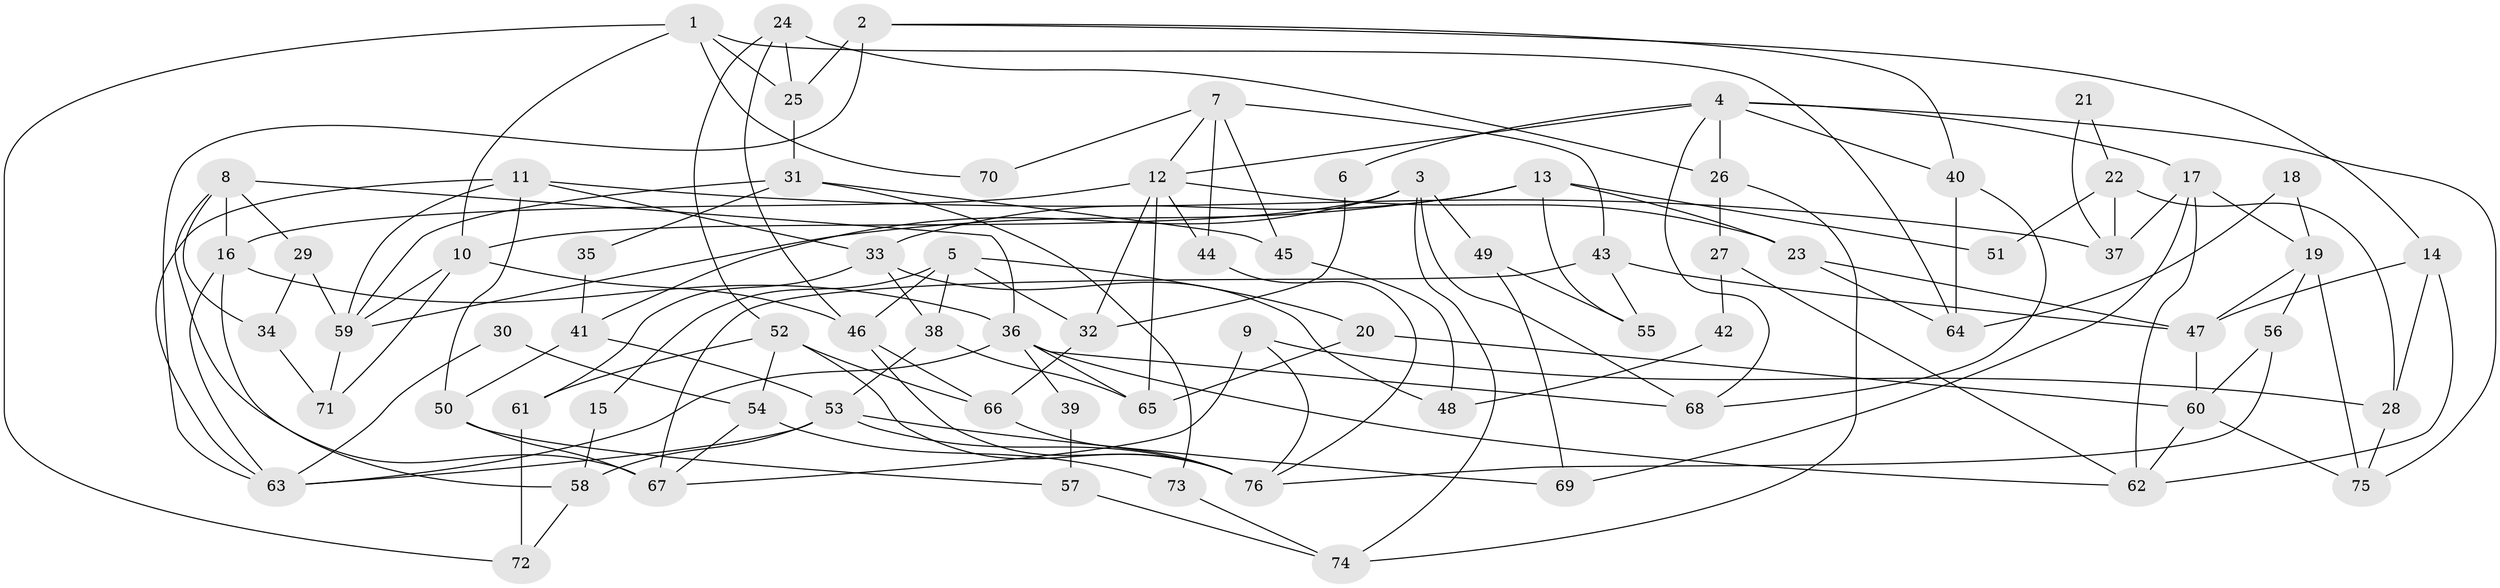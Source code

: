 // coarse degree distribution, {7: 0.1702127659574468, 6: 0.19148936170212766, 9: 0.06382978723404255, 2: 0.10638297872340426, 5: 0.06382978723404255, 4: 0.14893617021276595, 8: 0.0425531914893617, 3: 0.2127659574468085}
// Generated by graph-tools (version 1.1) at 2025/24/03/03/25 07:24:03]
// undirected, 76 vertices, 152 edges
graph export_dot {
graph [start="1"]
  node [color=gray90,style=filled];
  1;
  2;
  3;
  4;
  5;
  6;
  7;
  8;
  9;
  10;
  11;
  12;
  13;
  14;
  15;
  16;
  17;
  18;
  19;
  20;
  21;
  22;
  23;
  24;
  25;
  26;
  27;
  28;
  29;
  30;
  31;
  32;
  33;
  34;
  35;
  36;
  37;
  38;
  39;
  40;
  41;
  42;
  43;
  44;
  45;
  46;
  47;
  48;
  49;
  50;
  51;
  52;
  53;
  54;
  55;
  56;
  57;
  58;
  59;
  60;
  61;
  62;
  63;
  64;
  65;
  66;
  67;
  68;
  69;
  70;
  71;
  72;
  73;
  74;
  75;
  76;
  1 -- 10;
  1 -- 25;
  1 -- 64;
  1 -- 70;
  1 -- 72;
  2 -- 40;
  2 -- 14;
  2 -- 25;
  2 -- 63;
  3 -- 10;
  3 -- 74;
  3 -- 41;
  3 -- 49;
  3 -- 68;
  4 -- 12;
  4 -- 68;
  4 -- 6;
  4 -- 17;
  4 -- 26;
  4 -- 40;
  4 -- 75;
  5 -- 46;
  5 -- 20;
  5 -- 15;
  5 -- 32;
  5 -- 38;
  6 -- 32;
  7 -- 12;
  7 -- 43;
  7 -- 44;
  7 -- 45;
  7 -- 70;
  8 -- 16;
  8 -- 36;
  8 -- 29;
  8 -- 34;
  8 -- 67;
  9 -- 67;
  9 -- 28;
  9 -- 76;
  10 -- 71;
  10 -- 46;
  10 -- 59;
  11 -- 59;
  11 -- 63;
  11 -- 33;
  11 -- 37;
  11 -- 50;
  12 -- 23;
  12 -- 16;
  12 -- 32;
  12 -- 44;
  12 -- 65;
  13 -- 33;
  13 -- 55;
  13 -- 23;
  13 -- 51;
  13 -- 59;
  14 -- 62;
  14 -- 47;
  14 -- 28;
  15 -- 58;
  16 -- 36;
  16 -- 63;
  16 -- 58;
  17 -- 62;
  17 -- 19;
  17 -- 37;
  17 -- 69;
  18 -- 19;
  18 -- 64;
  19 -- 56;
  19 -- 47;
  19 -- 75;
  20 -- 65;
  20 -- 60;
  21 -- 22;
  21 -- 37;
  22 -- 28;
  22 -- 37;
  22 -- 51;
  23 -- 64;
  23 -- 47;
  24 -- 46;
  24 -- 52;
  24 -- 25;
  24 -- 26;
  25 -- 31;
  26 -- 27;
  26 -- 74;
  27 -- 62;
  27 -- 42;
  28 -- 75;
  29 -- 59;
  29 -- 34;
  30 -- 54;
  30 -- 63;
  31 -- 59;
  31 -- 35;
  31 -- 45;
  31 -- 73;
  32 -- 66;
  33 -- 38;
  33 -- 48;
  33 -- 61;
  34 -- 71;
  35 -- 41;
  36 -- 65;
  36 -- 63;
  36 -- 39;
  36 -- 62;
  36 -- 68;
  38 -- 53;
  38 -- 65;
  39 -- 57;
  40 -- 68;
  40 -- 64;
  41 -- 53;
  41 -- 50;
  42 -- 48;
  43 -- 47;
  43 -- 67;
  43 -- 55;
  44 -- 76;
  45 -- 48;
  46 -- 76;
  46 -- 66;
  47 -- 60;
  49 -- 69;
  49 -- 55;
  50 -- 57;
  50 -- 67;
  52 -- 76;
  52 -- 66;
  52 -- 54;
  52 -- 61;
  53 -- 58;
  53 -- 76;
  53 -- 63;
  53 -- 69;
  54 -- 67;
  54 -- 73;
  56 -- 60;
  56 -- 76;
  57 -- 74;
  58 -- 72;
  59 -- 71;
  60 -- 75;
  60 -- 62;
  61 -- 72;
  66 -- 76;
  73 -- 74;
}
